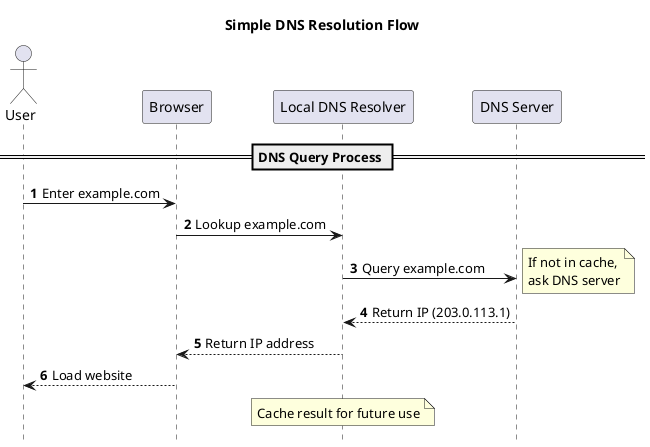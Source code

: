 @startuml
hide footbox
autonumber
title Simple DNS Resolution Flow

actor "User" as user
participant "Browser" as browser
participant "Local DNS Resolver" as resolver
participant "DNS Server" as dns

== DNS Query Process ==
user -> browser: Enter example.com
browser -> resolver: Lookup example.com

resolver -> dns: Query example.com
note right: If not in cache,\nask DNS server
dns --> resolver: Return IP (203.0.113.1)

resolver --> browser: Return IP address
browser --> user: Load website

note over resolver: Cache result for future use

@enduml
